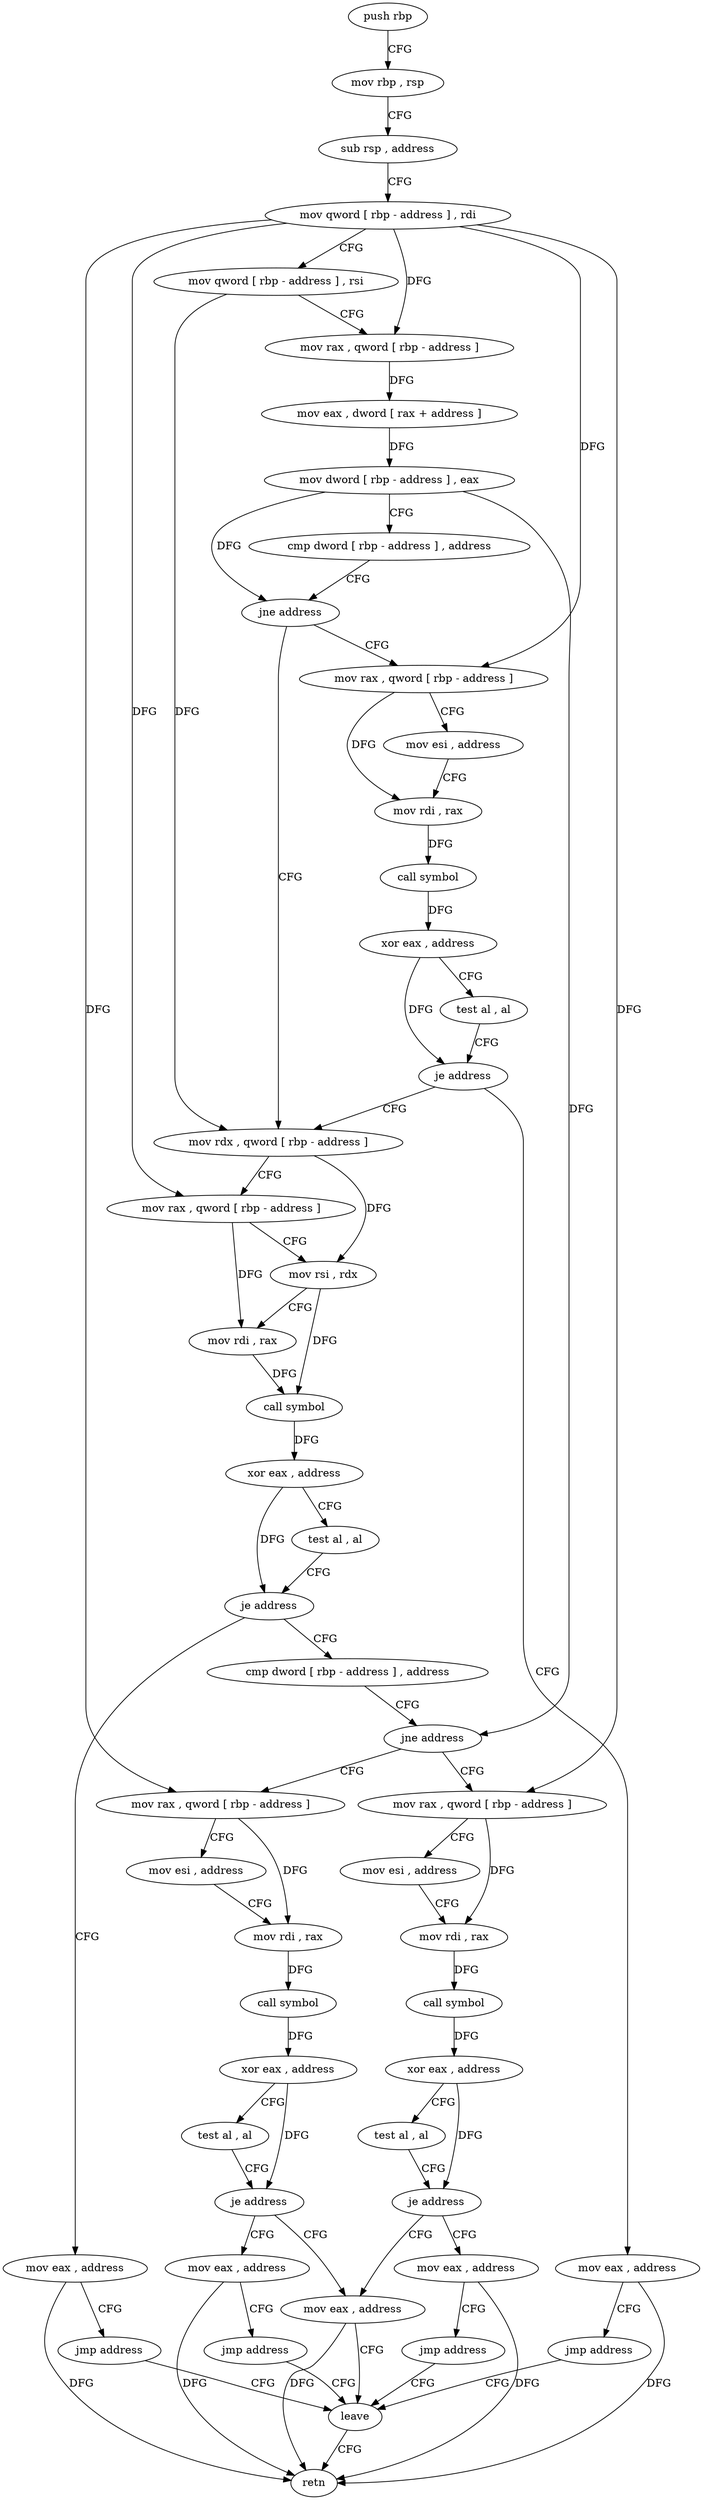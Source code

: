digraph "func" {
"122598" [label = "push rbp" ]
"122599" [label = "mov rbp , rsp" ]
"122602" [label = "sub rsp , address" ]
"122606" [label = "mov qword [ rbp - address ] , rdi" ]
"122610" [label = "mov qword [ rbp - address ] , rsi" ]
"122614" [label = "mov rax , qword [ rbp - address ]" ]
"122618" [label = "mov eax , dword [ rax + address ]" ]
"122621" [label = "mov dword [ rbp - address ] , eax" ]
"122624" [label = "cmp dword [ rbp - address ] , address" ]
"122628" [label = "jne address" ]
"122661" [label = "mov rdx , qword [ rbp - address ]" ]
"122630" [label = "mov rax , qword [ rbp - address ]" ]
"122665" [label = "mov rax , qword [ rbp - address ]" ]
"122669" [label = "mov rsi , rdx" ]
"122672" [label = "mov rdi , rax" ]
"122675" [label = "call symbol" ]
"122680" [label = "xor eax , address" ]
"122683" [label = "test al , al" ]
"122685" [label = "je address" ]
"122694" [label = "cmp dword [ rbp - address ] , address" ]
"122687" [label = "mov eax , address" ]
"122634" [label = "mov esi , address" ]
"122639" [label = "mov rdi , rax" ]
"122642" [label = "call symbol" ]
"122647" [label = "xor eax , address" ]
"122650" [label = "test al , al" ]
"122652" [label = "je address" ]
"122654" [label = "mov eax , address" ]
"122698" [label = "jne address" ]
"122731" [label = "mov rax , qword [ rbp - address ]" ]
"122700" [label = "mov rax , qword [ rbp - address ]" ]
"122692" [label = "jmp address" ]
"122767" [label = "leave" ]
"122659" [label = "jmp address" ]
"122735" [label = "mov esi , address" ]
"122740" [label = "mov rdi , rax" ]
"122743" [label = "call symbol" ]
"122748" [label = "xor eax , address" ]
"122751" [label = "test al , al" ]
"122753" [label = "je address" ]
"122762" [label = "mov eax , address" ]
"122755" [label = "mov eax , address" ]
"122704" [label = "mov esi , address" ]
"122709" [label = "mov rdi , rax" ]
"122712" [label = "call symbol" ]
"122717" [label = "xor eax , address" ]
"122720" [label = "test al , al" ]
"122722" [label = "je address" ]
"122724" [label = "mov eax , address" ]
"122768" [label = "retn" ]
"122760" [label = "jmp address" ]
"122729" [label = "jmp address" ]
"122598" -> "122599" [ label = "CFG" ]
"122599" -> "122602" [ label = "CFG" ]
"122602" -> "122606" [ label = "CFG" ]
"122606" -> "122610" [ label = "CFG" ]
"122606" -> "122614" [ label = "DFG" ]
"122606" -> "122665" [ label = "DFG" ]
"122606" -> "122630" [ label = "DFG" ]
"122606" -> "122731" [ label = "DFG" ]
"122606" -> "122700" [ label = "DFG" ]
"122610" -> "122614" [ label = "CFG" ]
"122610" -> "122661" [ label = "DFG" ]
"122614" -> "122618" [ label = "DFG" ]
"122618" -> "122621" [ label = "DFG" ]
"122621" -> "122624" [ label = "CFG" ]
"122621" -> "122628" [ label = "DFG" ]
"122621" -> "122698" [ label = "DFG" ]
"122624" -> "122628" [ label = "CFG" ]
"122628" -> "122661" [ label = "CFG" ]
"122628" -> "122630" [ label = "CFG" ]
"122661" -> "122665" [ label = "CFG" ]
"122661" -> "122669" [ label = "DFG" ]
"122630" -> "122634" [ label = "CFG" ]
"122630" -> "122639" [ label = "DFG" ]
"122665" -> "122669" [ label = "CFG" ]
"122665" -> "122672" [ label = "DFG" ]
"122669" -> "122672" [ label = "CFG" ]
"122669" -> "122675" [ label = "DFG" ]
"122672" -> "122675" [ label = "DFG" ]
"122675" -> "122680" [ label = "DFG" ]
"122680" -> "122683" [ label = "CFG" ]
"122680" -> "122685" [ label = "DFG" ]
"122683" -> "122685" [ label = "CFG" ]
"122685" -> "122694" [ label = "CFG" ]
"122685" -> "122687" [ label = "CFG" ]
"122694" -> "122698" [ label = "CFG" ]
"122687" -> "122692" [ label = "CFG" ]
"122687" -> "122768" [ label = "DFG" ]
"122634" -> "122639" [ label = "CFG" ]
"122639" -> "122642" [ label = "DFG" ]
"122642" -> "122647" [ label = "DFG" ]
"122647" -> "122650" [ label = "CFG" ]
"122647" -> "122652" [ label = "DFG" ]
"122650" -> "122652" [ label = "CFG" ]
"122652" -> "122661" [ label = "CFG" ]
"122652" -> "122654" [ label = "CFG" ]
"122654" -> "122659" [ label = "CFG" ]
"122654" -> "122768" [ label = "DFG" ]
"122698" -> "122731" [ label = "CFG" ]
"122698" -> "122700" [ label = "CFG" ]
"122731" -> "122735" [ label = "CFG" ]
"122731" -> "122740" [ label = "DFG" ]
"122700" -> "122704" [ label = "CFG" ]
"122700" -> "122709" [ label = "DFG" ]
"122692" -> "122767" [ label = "CFG" ]
"122767" -> "122768" [ label = "CFG" ]
"122659" -> "122767" [ label = "CFG" ]
"122735" -> "122740" [ label = "CFG" ]
"122740" -> "122743" [ label = "DFG" ]
"122743" -> "122748" [ label = "DFG" ]
"122748" -> "122751" [ label = "CFG" ]
"122748" -> "122753" [ label = "DFG" ]
"122751" -> "122753" [ label = "CFG" ]
"122753" -> "122762" [ label = "CFG" ]
"122753" -> "122755" [ label = "CFG" ]
"122762" -> "122767" [ label = "CFG" ]
"122762" -> "122768" [ label = "DFG" ]
"122755" -> "122760" [ label = "CFG" ]
"122755" -> "122768" [ label = "DFG" ]
"122704" -> "122709" [ label = "CFG" ]
"122709" -> "122712" [ label = "DFG" ]
"122712" -> "122717" [ label = "DFG" ]
"122717" -> "122720" [ label = "CFG" ]
"122717" -> "122722" [ label = "DFG" ]
"122720" -> "122722" [ label = "CFG" ]
"122722" -> "122762" [ label = "CFG" ]
"122722" -> "122724" [ label = "CFG" ]
"122724" -> "122729" [ label = "CFG" ]
"122724" -> "122768" [ label = "DFG" ]
"122760" -> "122767" [ label = "CFG" ]
"122729" -> "122767" [ label = "CFG" ]
}
